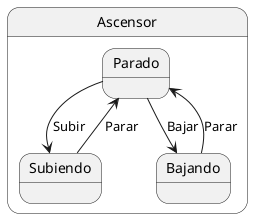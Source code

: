 @startuml diagramaDeEstados

State Ascensor{
    State Parado
    State Subiendo
    State Bajando

    Parado --> Subiendo : Subir
    Parado --> Bajando : Bajar
    Subiendo --> Parado : Parar
    Bajando --> Parado : Parar
}

@enduml